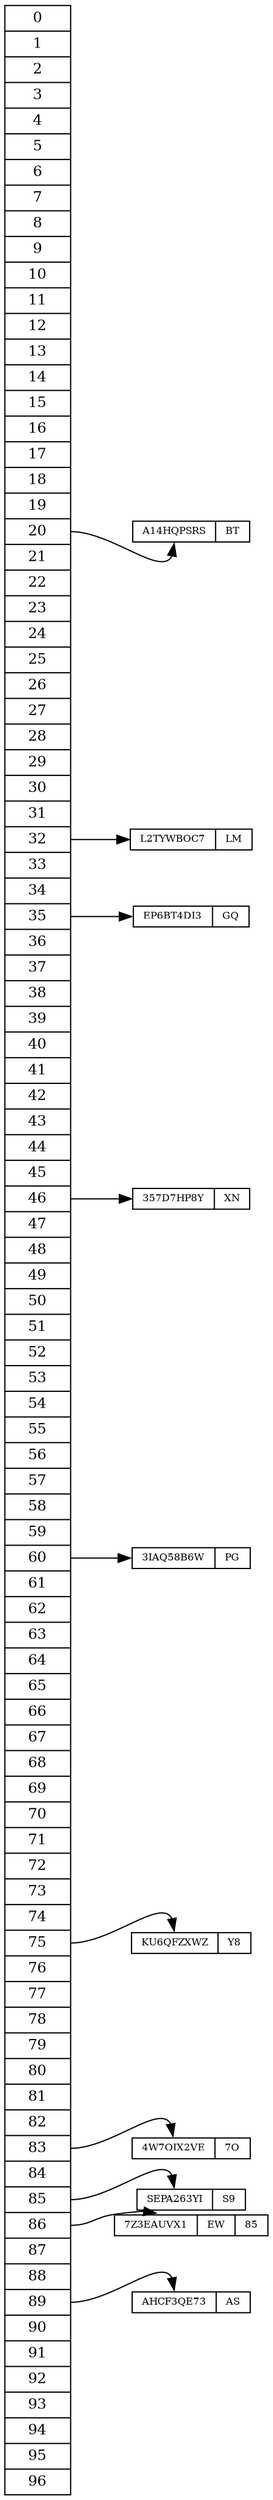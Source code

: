 digraph {
splines=true;
nodesep=.01;
rankdir=LR;
node[fontsize=8,shape=record,height=.1];
ht[fontsize=12,label="<f0>0|<f1>1|<f2>2|<f3>3|<f4>4|<f5>5|<f6>6|<f7>7|<f8>8|<f9>9|<f10>10|<f11>11|<f12>12|<f13>13|<f14>14|<f15>15|<f16>16|<f17>17|<f18>18|<f19>19|<f20>20|<f21>21|<f22>22|<f23>23|<f24>24|<f25>25|<f26>26|<f27>27|<f28>28|<f29>29|<f30>30|<f31>31|<f32>32|<f33>33|<f34>34|<f35>35|<f36>36|<f37>37|<f38>38|<f39>39|<f40>40|<f41>41|<f42>42|<f43>43|<f44>44|<f45>45|<f46>46|<f47>47|<f48>48|<f49>49|<f50>50|<f51>51|<f52>52|<f53>53|<f54>54|<f55>55|<f56>56|<f57>57|<f58>58|<f59>59|<f60>60|<f61>61|<f62>62|<f63>63|<f64>64|<f65>65|<f66>66|<f67>67|<f68>68|<f69>69|<f70>70|<f71>71|<f72>72|<f73>73|<f74>74|<f75>75|<f76>76|<f77>77|<f78>78|<f79>79|<f80>80|<f81>81|<f82>82|<f83>83|<f84>84|<f85>85|<f86>86|<f87>87|<f88>88|<f89>89|<f90>90|<f91>91|<f92>92|<f93>93|<f94>94|<f95>95|<f96>96"];
node1[label="{<l>A14HQPSRS|BT}"];
node2[label="{<l>L2TYWBOC7|LM}"];
node3[label="{<l>EP6BT4DI3|GQ}"];
node4[label="{<l>357D7HP8Y|XN}"];
node5[label="{<l>3IAQ58B6W|PG}"];
node6[label="{<l>KU6QFZXWZ|Y8}"];
node7[label="{<l>4W7OIX2VE|7O}"];
node8[label="{<l>SEPA263YI|S9}"];
node9[label="{<l>7Z3EAUVX1|EW|85}"];
node10[label="{<l>AHCF3QE73|AS}"];
ht:f20->node1:l;
ht:f32->node2:l;
ht:f35->node3:l;
ht:f46->node4:l;
ht:f60->node5:l;
ht:f75->node6:l;
ht:f83->node7:l;
ht:f85->node8:l;
ht:f86->node9:l;
ht:f89->node10:l;
}
